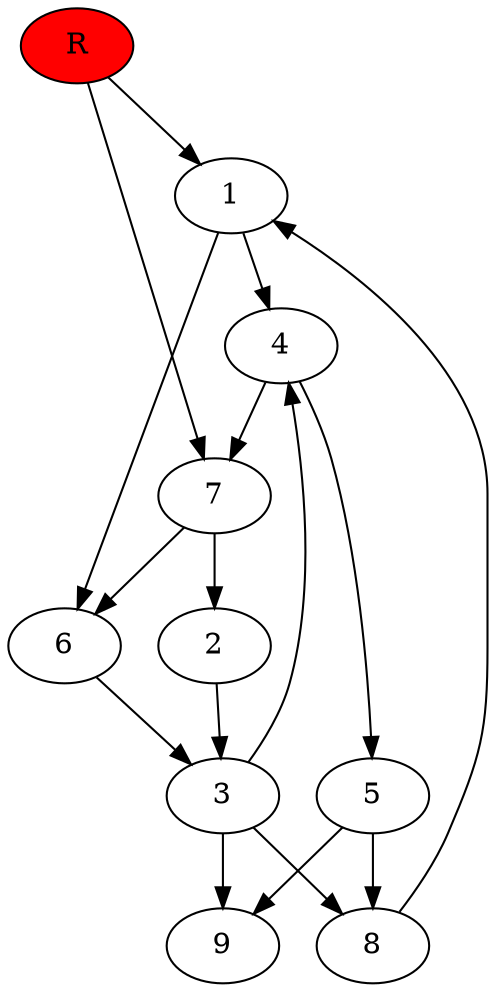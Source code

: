 digraph prb26229 {
	1
	2
	3
	4
	5
	6
	7
	8
	R [fillcolor="#ff0000" style=filled]
	1 -> 4
	1 -> 6
	2 -> 3
	3 -> 4
	3 -> 8
	3 -> 9
	4 -> 5
	4 -> 7
	5 -> 8
	5 -> 9
	6 -> 3
	7 -> 2
	7 -> 6
	8 -> 1
	R -> 1
	R -> 7
}
